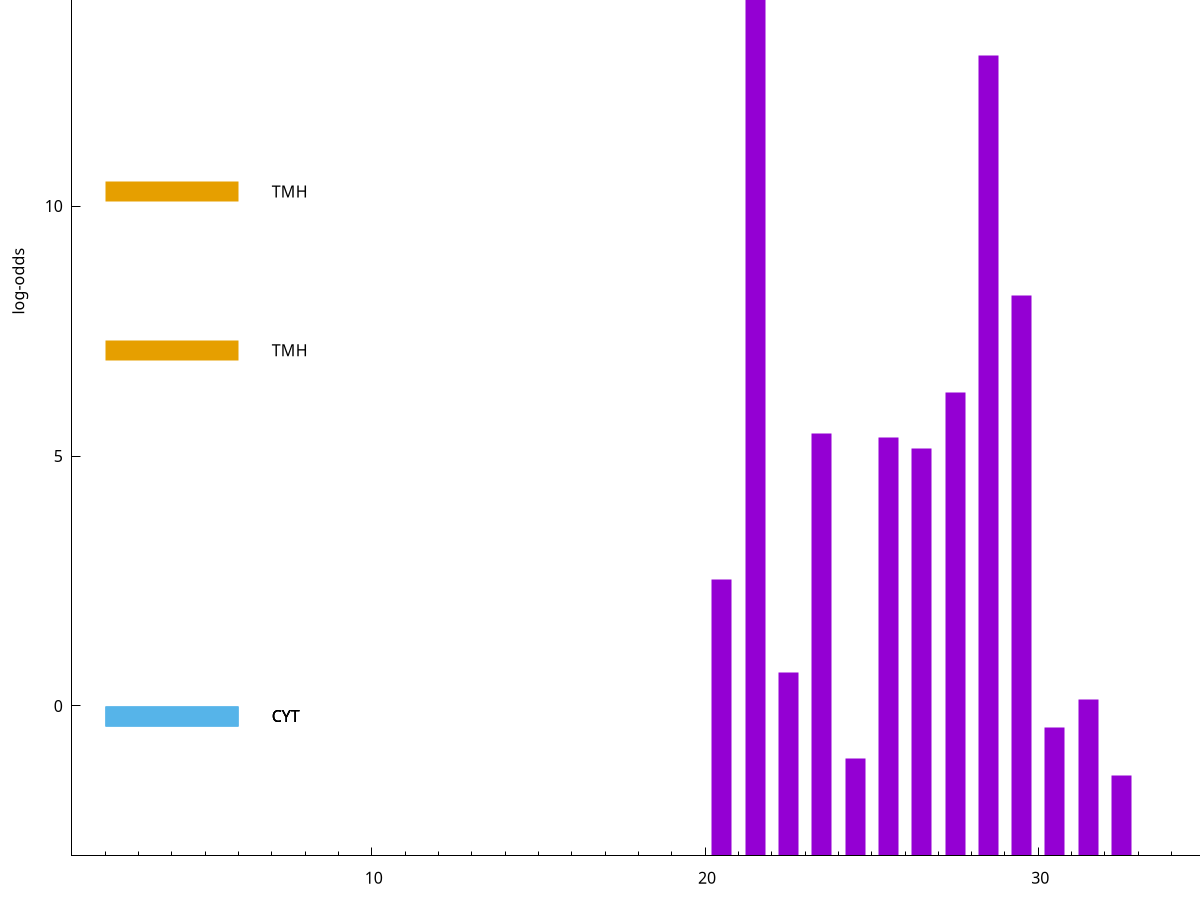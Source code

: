 set title "LipoP predictions for SRR5666568.gff"
set size 2., 1.4
set xrange [1:70] 
set mxtics 10
set yrange [-3:20]
set y2range [0:23]
set ylabel "log-odds"
set term postscript eps color solid "Helvetica" 30
set output "SRR5666568.gff50.eps"
set arrow from 2,17.7428 to 6,17.7428 nohead lt 1 lw 20
set label "SpI" at 7,17.7428
set arrow from 2,10.2909 to 6,10.2909 nohead lt 4 lw 20
set label "TMH" at 7,10.2909
set arrow from 2,7.11764 to 6,7.11764 nohead lt 4 lw 20
set label "TMH" at 7,7.11764
set arrow from 2,-0.200913 to 6,-0.200913 nohead lt 3 lw 20
set label "CYT" at 7,-0.200913
set arrow from 2,-0.200913 to 6,-0.200913 nohead lt 3 lw 20
set label "CYT" at 7,-0.200913
set arrow from 2,-0.200913 to 6,-0.200913 nohead lt 3 lw 20
set label "CYT" at 7,-0.200913
set arrow from 2,17.7428 to 6,17.7428 nohead lt 1 lw 20
set label "SpI" at 7,17.7428
# NOTE: The scores below are the log-odds scores with the threshold
# NOTE: subtracted (a hack to make gnuplot make the histogram all
# NOTE: look nice).
plot "-" axes x1y2 title "" with impulses lt 1 lw 20
21.500000 20.684100
28.500000 16.006800
29.500000 11.218550
27.500000 9.262870
23.500000 8.456640
25.500000 8.378200
26.500000 8.150160
20.500000 5.531370
22.500000 3.669884
31.500000 3.123565
30.500000 2.561002
24.500000 1.942070
32.500000 1.607860
e
exit
